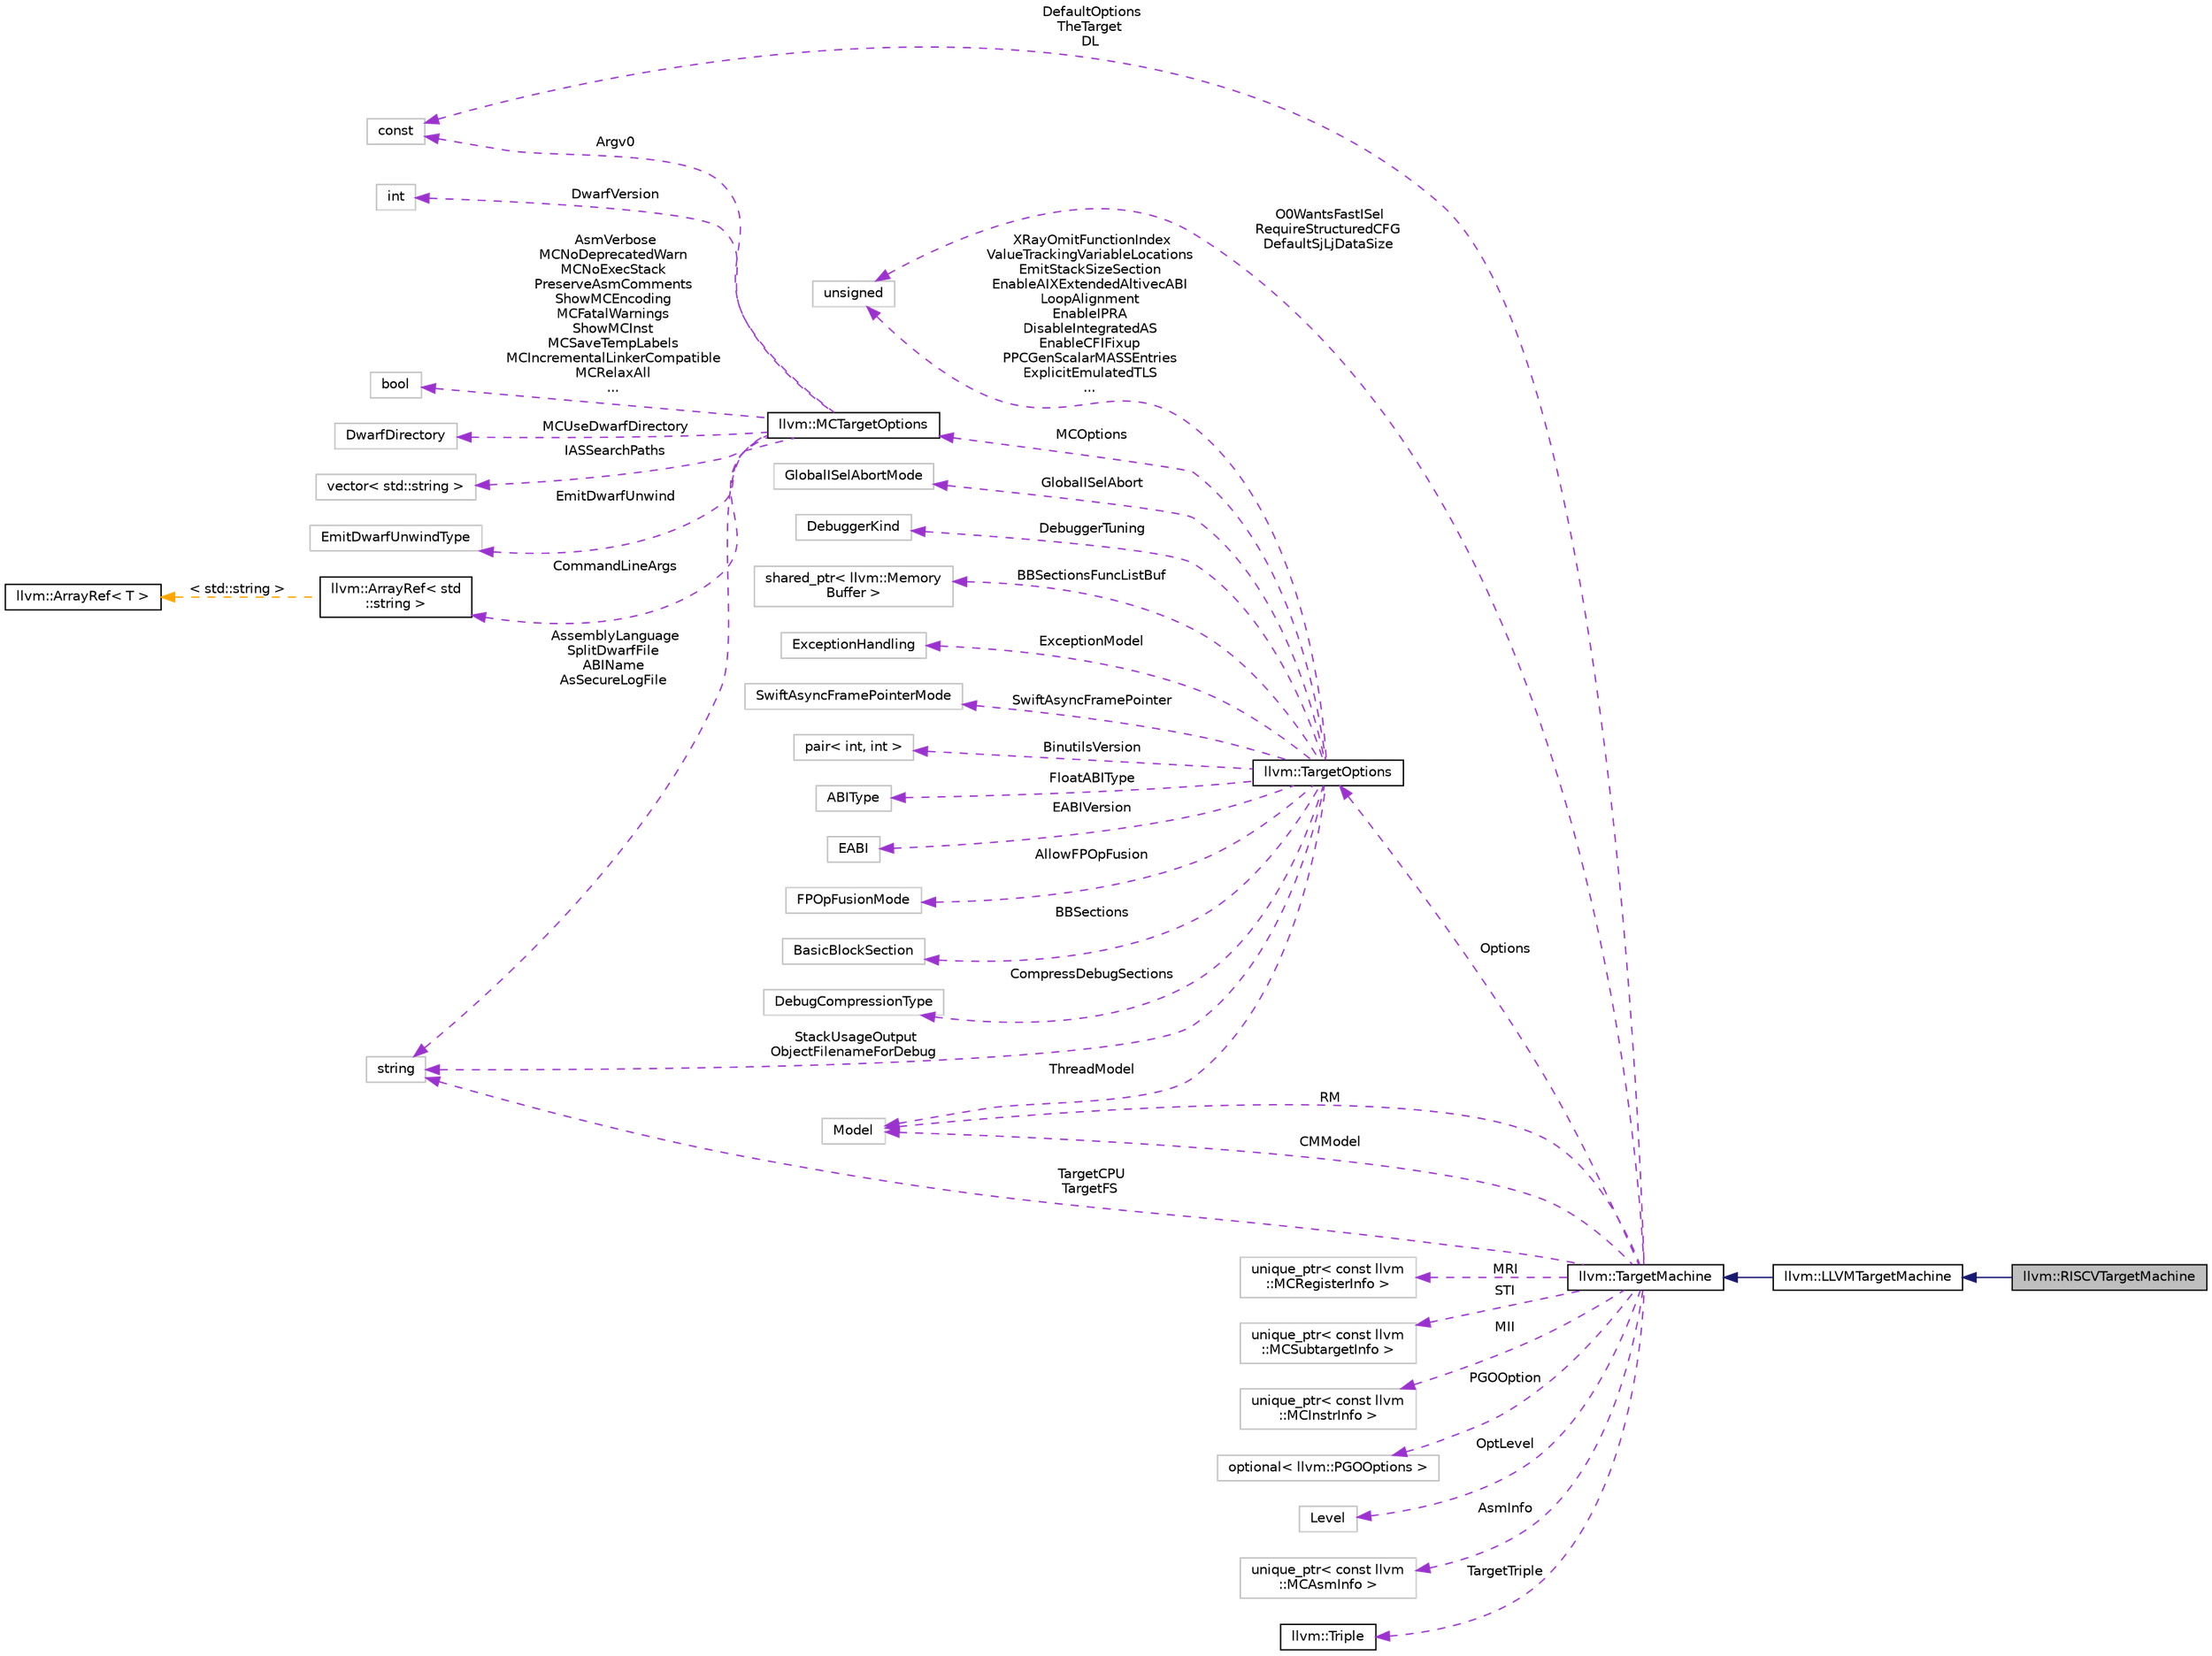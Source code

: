digraph "llvm::RISCVTargetMachine"
{
 // LATEX_PDF_SIZE
  bgcolor="transparent";
  edge [fontname="Helvetica",fontsize="10",labelfontname="Helvetica",labelfontsize="10"];
  node [fontname="Helvetica",fontsize="10",shape=record];
  rankdir="LR";
  Node1 [label="llvm::RISCVTargetMachine",height=0.2,width=0.4,color="black", fillcolor="grey75", style="filled", fontcolor="black",tooltip=" "];
  Node2 -> Node1 [dir="back",color="midnightblue",fontsize="10",style="solid",fontname="Helvetica"];
  Node2 [label="llvm::LLVMTargetMachine",height=0.2,width=0.4,color="black",URL="$classllvm_1_1LLVMTargetMachine.html",tooltip="This class describes a target machine that is implemented with the LLVM target-independent code gener..."];
  Node3 -> Node2 [dir="back",color="midnightblue",fontsize="10",style="solid",fontname="Helvetica"];
  Node3 [label="llvm::TargetMachine",height=0.2,width=0.4,color="black",URL="$classllvm_1_1TargetMachine.html",tooltip="Primary interface to the complete machine description for the target machine."];
  Node4 -> Node3 [dir="back",color="darkorchid3",fontsize="10",style="dashed",label=" Options" ,fontname="Helvetica"];
  Node4 [label="llvm::TargetOptions",height=0.2,width=0.4,color="black",URL="$classllvm_1_1TargetOptions.html",tooltip=" "];
  Node5 -> Node4 [dir="back",color="darkorchid3",fontsize="10",style="dashed",label=" SwiftAsyncFramePointer" ,fontname="Helvetica"];
  Node5 [label="SwiftAsyncFramePointerMode",height=0.2,width=0.4,color="grey75",tooltip=" "];
  Node6 -> Node4 [dir="back",color="darkorchid3",fontsize="10",style="dashed",label=" BinutilsVersion" ,fontname="Helvetica"];
  Node6 [label="pair\< int, int \>",height=0.2,width=0.4,color="grey75",tooltip=" "];
  Node7 -> Node4 [dir="back",color="darkorchid3",fontsize="10",style="dashed",label=" FloatABIType" ,fontname="Helvetica"];
  Node7 [label="ABIType",height=0.2,width=0.4,color="grey75",tooltip=" "];
  Node8 -> Node4 [dir="back",color="darkorchid3",fontsize="10",style="dashed",label=" EABIVersion" ,fontname="Helvetica"];
  Node8 [label="EABI",height=0.2,width=0.4,color="grey75",tooltip=" "];
  Node9 -> Node4 [dir="back",color="darkorchid3",fontsize="10",style="dashed",label=" ThreadModel" ,fontname="Helvetica"];
  Node9 [label="Model",height=0.2,width=0.4,color="grey75",tooltip=" "];
  Node10 -> Node4 [dir="back",color="darkorchid3",fontsize="10",style="dashed",label=" AllowFPOpFusion" ,fontname="Helvetica"];
  Node10 [label="FPOpFusionMode",height=0.2,width=0.4,color="grey75",tooltip=" "];
  Node11 -> Node4 [dir="back",color="darkorchid3",fontsize="10",style="dashed",label=" BBSections" ,fontname="Helvetica"];
  Node11 [label="BasicBlockSection",height=0.2,width=0.4,color="grey75",tooltip=" "];
  Node12 -> Node4 [dir="back",color="darkorchid3",fontsize="10",style="dashed",label=" CompressDebugSections" ,fontname="Helvetica"];
  Node12 [label="DebugCompressionType",height=0.2,width=0.4,color="grey75",tooltip=" "];
  Node13 -> Node4 [dir="back",color="darkorchid3",fontsize="10",style="dashed",label=" MCOptions" ,fontname="Helvetica"];
  Node13 [label="llvm::MCTargetOptions",height=0.2,width=0.4,color="black",URL="$classllvm_1_1MCTargetOptions.html",tooltip=" "];
  Node14 -> Node13 [dir="back",color="darkorchid3",fontsize="10",style="dashed",label=" MCUseDwarfDirectory" ,fontname="Helvetica"];
  Node14 [label="DwarfDirectory",height=0.2,width=0.4,color="grey75",tooltip=" "];
  Node15 -> Node13 [dir="back",color="darkorchid3",fontsize="10",style="dashed",label=" IASSearchPaths" ,fontname="Helvetica"];
  Node15 [label="vector\< std::string \>",height=0.2,width=0.4,color="grey75",tooltip=" "];
  Node16 -> Node13 [dir="back",color="darkorchid3",fontsize="10",style="dashed",label=" EmitDwarfUnwind" ,fontname="Helvetica"];
  Node16 [label="EmitDwarfUnwindType",height=0.2,width=0.4,color="grey75",tooltip=" "];
  Node17 -> Node13 [dir="back",color="darkorchid3",fontsize="10",style="dashed",label=" CommandLineArgs" ,fontname="Helvetica"];
  Node17 [label="llvm::ArrayRef\< std\l::string \>",height=0.2,width=0.4,color="black",URL="$classllvm_1_1ArrayRef.html",tooltip=" "];
  Node18 -> Node17 [dir="back",color="orange",fontsize="10",style="dashed",label=" \< std::string \>" ,fontname="Helvetica"];
  Node18 [label="llvm::ArrayRef\< T \>",height=0.2,width=0.4,color="black",URL="$classllvm_1_1ArrayRef.html",tooltip="ArrayRef - Represent a constant reference to an array (0 or more elements consecutively in memory),..."];
  Node19 -> Node13 [dir="back",color="darkorchid3",fontsize="10",style="dashed",label=" DwarfVersion" ,fontname="Helvetica"];
  Node19 [label="int",height=0.2,width=0.4,color="grey75",tooltip=" "];
  Node20 -> Node13 [dir="back",color="darkorchid3",fontsize="10",style="dashed",label=" AssemblyLanguage\nSplitDwarfFile\nABIName\nAsSecureLogFile" ,fontname="Helvetica"];
  Node20 [label="string",height=0.2,width=0.4,color="grey75",tooltip=" "];
  Node21 -> Node13 [dir="back",color="darkorchid3",fontsize="10",style="dashed",label=" AsmVerbose\nMCNoDeprecatedWarn\nMCNoExecStack\nPreserveAsmComments\nShowMCEncoding\nMCFatalWarnings\nShowMCInst\nMCSaveTempLabels\nMCIncrementalLinkerCompatible\nMCRelaxAll\n..." ,fontname="Helvetica"];
  Node21 [label="bool",height=0.2,width=0.4,color="grey75",tooltip=" "];
  Node22 -> Node13 [dir="back",color="darkorchid3",fontsize="10",style="dashed",label=" Argv0" ,fontname="Helvetica"];
  Node22 [label="const",height=0.2,width=0.4,color="grey75",tooltip=" "];
  Node23 -> Node4 [dir="back",color="darkorchid3",fontsize="10",style="dashed",label=" GlobalISelAbort" ,fontname="Helvetica"];
  Node23 [label="GlobalISelAbortMode",height=0.2,width=0.4,color="grey75",tooltip=" "];
  Node24 -> Node4 [dir="back",color="darkorchid3",fontsize="10",style="dashed",label=" DebuggerTuning" ,fontname="Helvetica"];
  Node24 [label="DebuggerKind",height=0.2,width=0.4,color="grey75",tooltip=" "];
  Node20 -> Node4 [dir="back",color="darkorchid3",fontsize="10",style="dashed",label=" StackUsageOutput\nObjectFilenameForDebug" ,fontname="Helvetica"];
  Node25 -> Node4 [dir="back",color="darkorchid3",fontsize="10",style="dashed",label=" BBSectionsFuncListBuf" ,fontname="Helvetica"];
  Node25 [label="shared_ptr\< llvm::Memory\lBuffer \>",height=0.2,width=0.4,color="grey75",tooltip=" "];
  Node26 -> Node4 [dir="back",color="darkorchid3",fontsize="10",style="dashed",label=" XRayOmitFunctionIndex\nValueTrackingVariableLocations\nEmitStackSizeSection\nEnableAIXExtendedAltivecABI\nLoopAlignment\nEnableIPRA\nDisableIntegratedAS\nEnableCFIFixup\nPPCGenScalarMASSEntries\nExplicitEmulatedTLS\n..." ,fontname="Helvetica"];
  Node26 [label="unsigned",height=0.2,width=0.4,color="grey75",tooltip=" "];
  Node27 -> Node4 [dir="back",color="darkorchid3",fontsize="10",style="dashed",label=" ExceptionModel" ,fontname="Helvetica"];
  Node27 [label="ExceptionHandling",height=0.2,width=0.4,color="grey75",tooltip=" "];
  Node28 -> Node3 [dir="back",color="darkorchid3",fontsize="10",style="dashed",label=" MRI" ,fontname="Helvetica"];
  Node28 [label="unique_ptr\< const llvm\l::MCRegisterInfo \>",height=0.2,width=0.4,color="grey75",tooltip=" "];
  Node29 -> Node3 [dir="back",color="darkorchid3",fontsize="10",style="dashed",label=" STI" ,fontname="Helvetica"];
  Node29 [label="unique_ptr\< const llvm\l::MCSubtargetInfo \>",height=0.2,width=0.4,color="grey75",tooltip=" "];
  Node30 -> Node3 [dir="back",color="darkorchid3",fontsize="10",style="dashed",label=" MII" ,fontname="Helvetica"];
  Node30 [label="unique_ptr\< const llvm\l::MCInstrInfo \>",height=0.2,width=0.4,color="grey75",tooltip=" "];
  Node9 -> Node3 [dir="back",color="darkorchid3",fontsize="10",style="dashed",label=" RM" ,fontname="Helvetica"];
  Node31 -> Node3 [dir="back",color="darkorchid3",fontsize="10",style="dashed",label=" PGOOption" ,fontname="Helvetica"];
  Node31 [label="optional\< llvm::PGOOptions \>",height=0.2,width=0.4,color="grey75",tooltip=" "];
  Node32 -> Node3 [dir="back",color="darkorchid3",fontsize="10",style="dashed",label=" OptLevel" ,fontname="Helvetica"];
  Node32 [label="Level",height=0.2,width=0.4,color="grey75",tooltip=" "];
  Node20 -> Node3 [dir="back",color="darkorchid3",fontsize="10",style="dashed",label=" TargetCPU\nTargetFS" ,fontname="Helvetica"];
  Node33 -> Node3 [dir="back",color="darkorchid3",fontsize="10",style="dashed",label=" AsmInfo" ,fontname="Helvetica"];
  Node33 [label="unique_ptr\< const llvm\l::MCAsmInfo \>",height=0.2,width=0.4,color="grey75",tooltip=" "];
  Node9 -> Node3 [dir="back",color="darkorchid3",fontsize="10",style="dashed",label=" CMModel" ,fontname="Helvetica"];
  Node34 -> Node3 [dir="back",color="darkorchid3",fontsize="10",style="dashed",label=" TargetTriple" ,fontname="Helvetica"];
  Node34 [label="llvm::Triple",height=0.2,width=0.4,color="black",URL="$classllvm_1_1Triple.html",tooltip="Triple - Helper class for working with autoconf configuration names."];
  Node26 -> Node3 [dir="back",color="darkorchid3",fontsize="10",style="dashed",label=" O0WantsFastISel\nRequireStructuredCFG\nDefaultSjLjDataSize" ,fontname="Helvetica"];
  Node22 -> Node3 [dir="back",color="darkorchid3",fontsize="10",style="dashed",label=" DefaultOptions\nTheTarget\nDL" ,fontname="Helvetica"];
}
